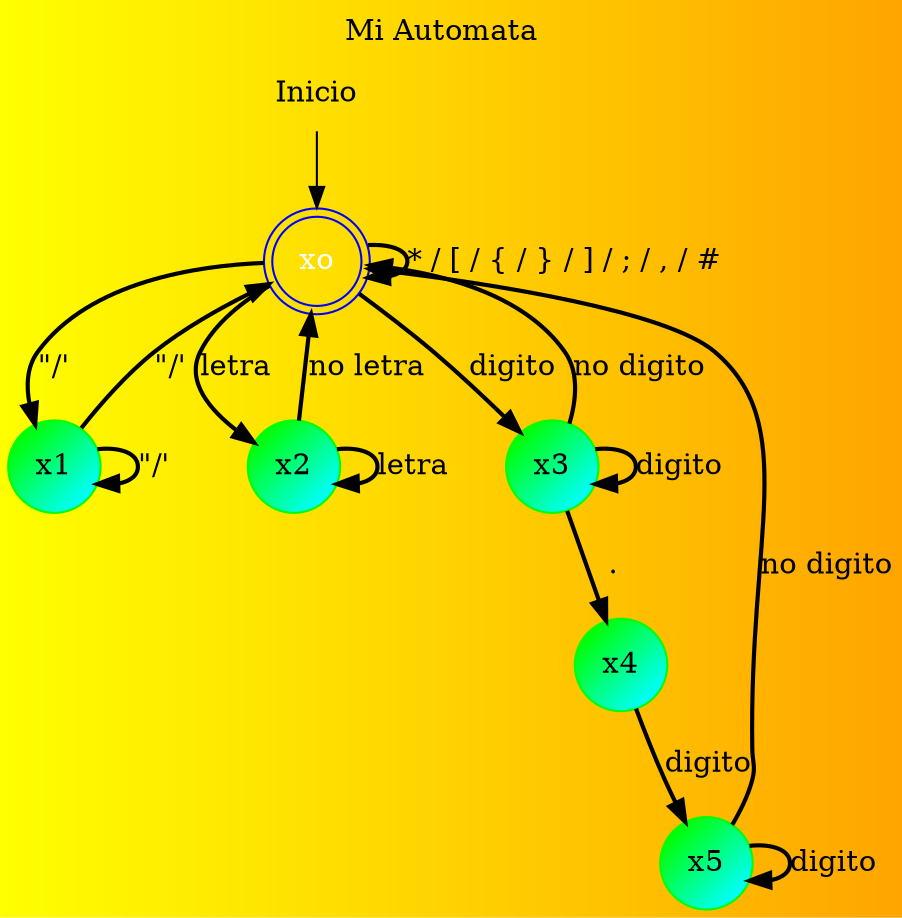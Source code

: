 digraph G {
    layout=dot   
    fontcolor="black" 
    label=" Mi Automata   "    
    labelloc = "t"
    bgcolor="yellow:orange"    
    edge [weight=1000 style=radial color=black ]
    node [shape=plaintext fontcolor=black]
    Inicio->xo
    node [shape=circle style="filled"  color="green:cyan" gradientangle="315"]
    
    
    edge [weight=1000 style=bold color=black]
    xo[shape=doublecircle color=blue fontcolor=white]
    xo -> xo [label="* / [ / { / } / ] / ; / , / #" ]
    xo -> x1 [label="\"/\'"]
    x1 -> x1 [label="\"/\'"]
    x1 -> xo [label="\"/\'"]
    xo -> x2 [label="letra"]
    x2 -> xo [label="no letra"]
    x2 -> x2 [label="letra"]
    xo -> x3 [label="digito"]
    x3 -> xo [label="no digito"]
    x3 -> x3 [label="digito"]
    x3 -> x4 [label="  ."]
    x5 -> x5 [label="digito"]
    x4 -> x5 [label="digito"]
    x5 -> xo [label="no digito"]

}